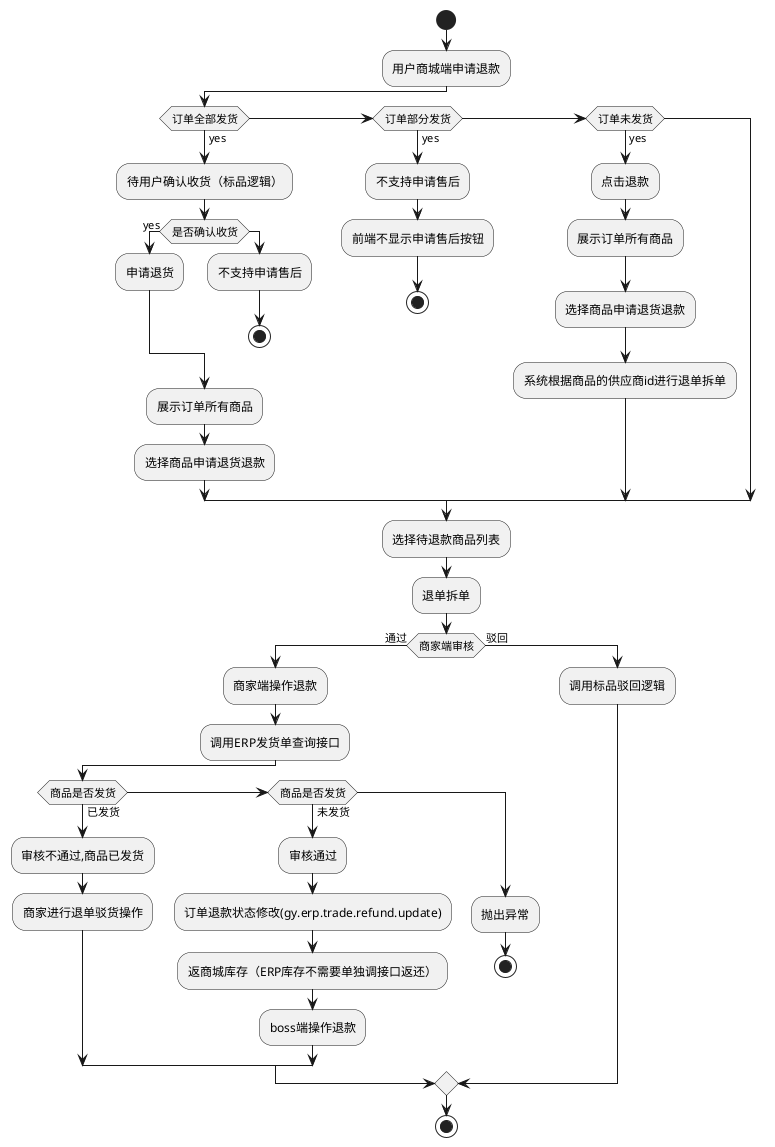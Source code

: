 @startuml
start
:用户商城端申请退款;
if(订单全部发货) then (yes)
   :待用户确认收货（标品逻辑）;
   if (是否确认收货) then (yes)
       :申请退货;
   else
       :不支持申请售后;
       stop;
   endif;
   :展示订单所有商品;
   :选择商品申请退货退款;
elseif(订单部分发货) then (yes)
   :不支持申请售后;
   :前端不显示申请售后按钮;
   stop;
elseif(订单未发货) then (yes)
   :点击退款;
   :展示订单所有商品;
   :选择商品申请退货退款;
   :系统根据商品的供应商id进行退单拆单;
endif;
:选择待退款商品列表;
/'if(判断订单类型) then (ERP订单)
   :调用ERP退款接口(gy.erp.trade.return.add)--待定逻辑;
elseif(商城订单)
   :调用标品退款逻辑;
endif'/
:退单拆单;
if(商家端审核) then (通过)
    :商家端操作退款;
    :调用ERP发货单查询接口;
    if(商品是否发货) then (已发货)
        :审核不通过,商品已发货;
        :商家进行退单驳货操作;
    elseif (商品是否发货) then (未发货)
        :审核通过;
        :订单退款状态修改(gy.erp.trade.refund.update);
        :返商城库存（ERP库存不需要单独调接口返还）;
        :boss端操作退款;
    else
        :抛出异常;
        stop;
    endif
else (驳回)
    :调用标品驳回逻辑;
endif
stop;
@enduml